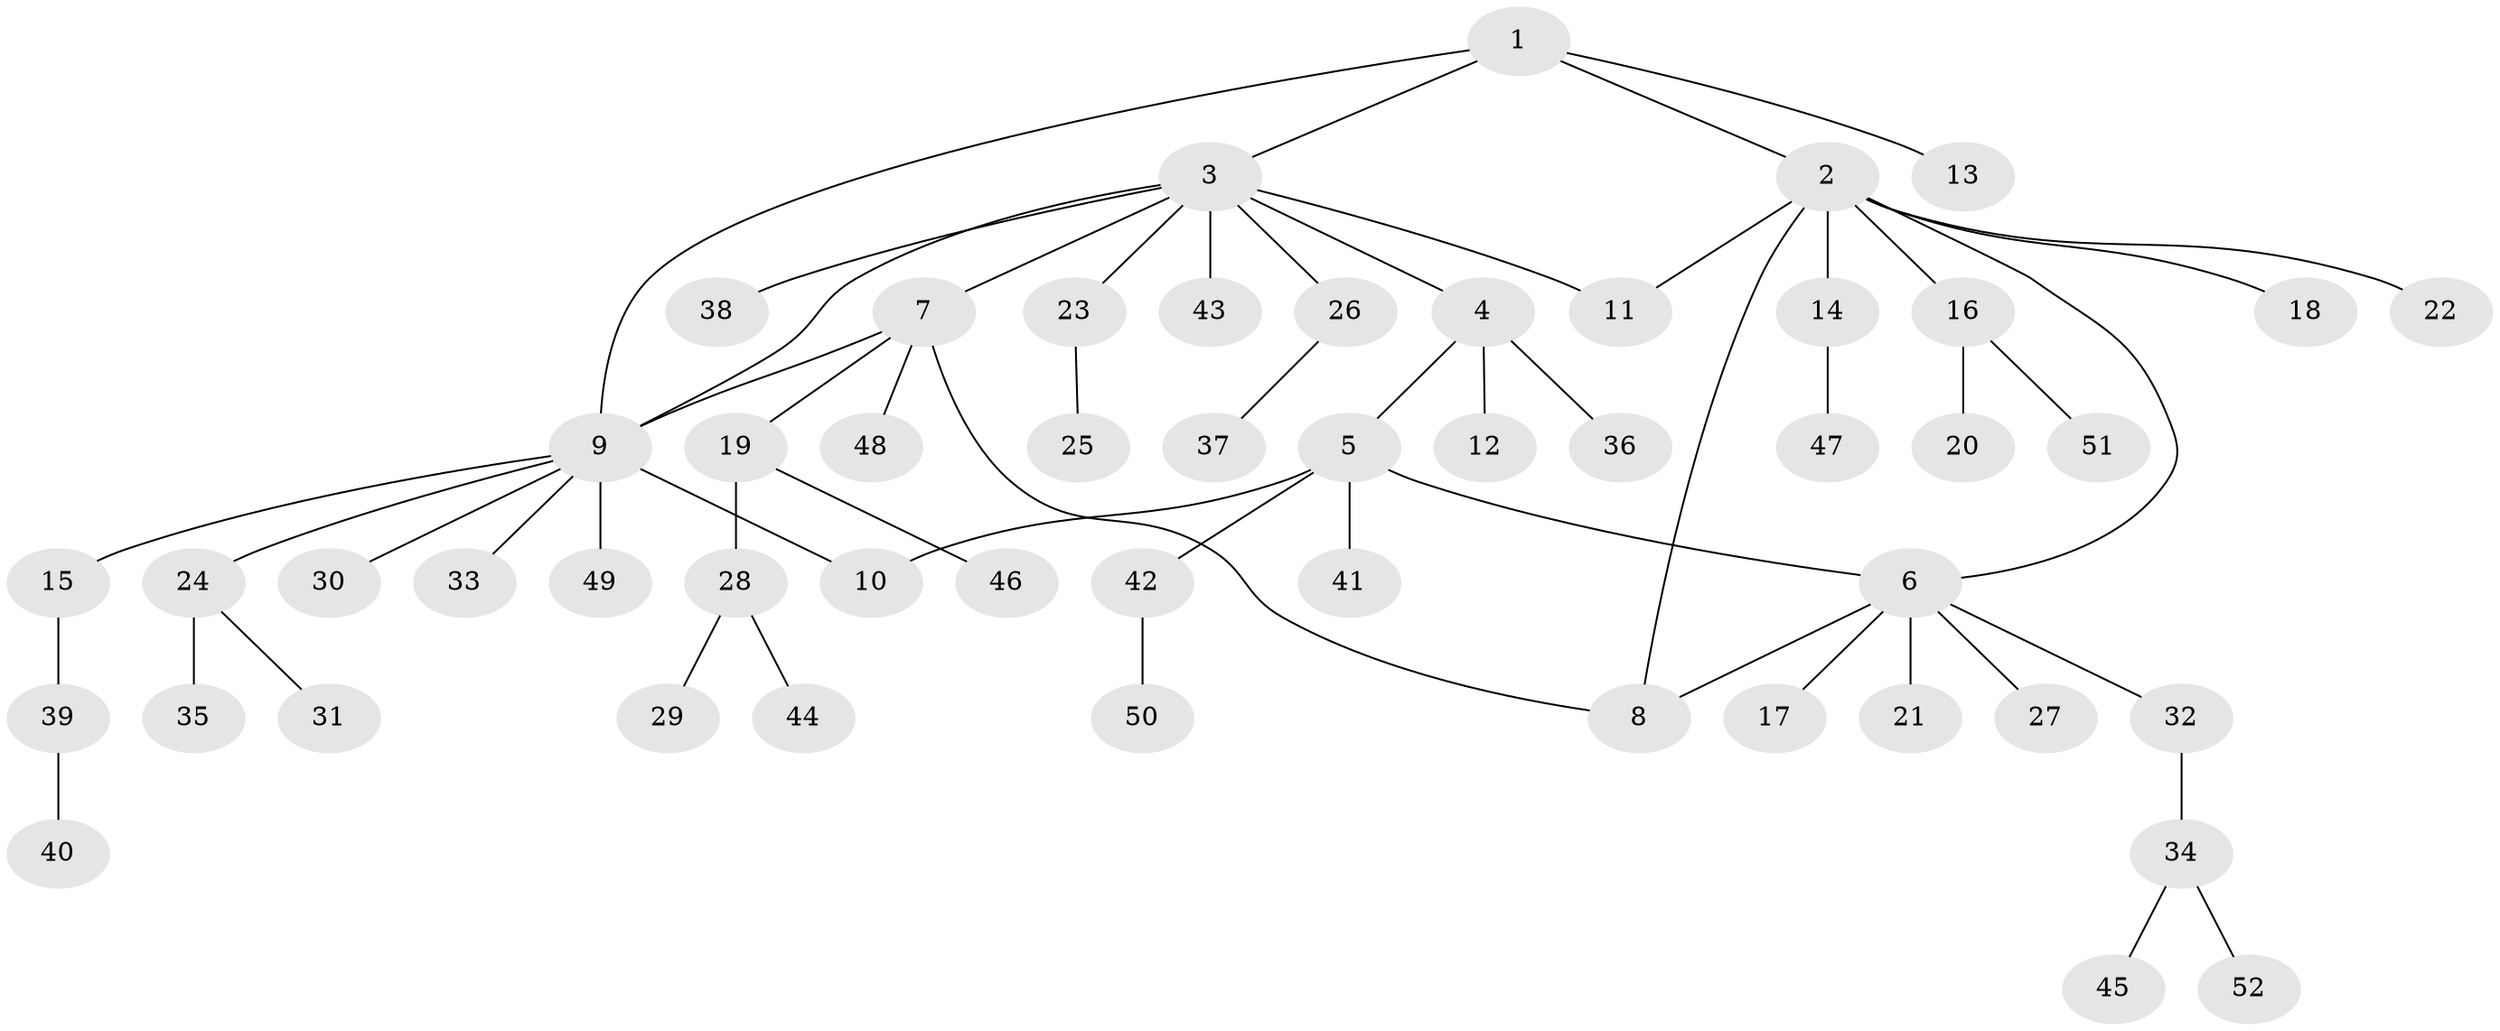 // Generated by graph-tools (version 1.1) at 2025/26/03/09/25 03:26:42]
// undirected, 52 vertices, 58 edges
graph export_dot {
graph [start="1"]
  node [color=gray90,style=filled];
  1;
  2;
  3;
  4;
  5;
  6;
  7;
  8;
  9;
  10;
  11;
  12;
  13;
  14;
  15;
  16;
  17;
  18;
  19;
  20;
  21;
  22;
  23;
  24;
  25;
  26;
  27;
  28;
  29;
  30;
  31;
  32;
  33;
  34;
  35;
  36;
  37;
  38;
  39;
  40;
  41;
  42;
  43;
  44;
  45;
  46;
  47;
  48;
  49;
  50;
  51;
  52;
  1 -- 2;
  1 -- 3;
  1 -- 9;
  1 -- 13;
  2 -- 6;
  2 -- 8;
  2 -- 11;
  2 -- 14;
  2 -- 16;
  2 -- 18;
  2 -- 22;
  3 -- 4;
  3 -- 7;
  3 -- 9;
  3 -- 11;
  3 -- 23;
  3 -- 26;
  3 -- 38;
  3 -- 43;
  4 -- 5;
  4 -- 12;
  4 -- 36;
  5 -- 6;
  5 -- 10;
  5 -- 41;
  5 -- 42;
  6 -- 8;
  6 -- 17;
  6 -- 21;
  6 -- 27;
  6 -- 32;
  7 -- 8;
  7 -- 9;
  7 -- 19;
  7 -- 48;
  9 -- 10;
  9 -- 15;
  9 -- 24;
  9 -- 30;
  9 -- 33;
  9 -- 49;
  14 -- 47;
  15 -- 39;
  16 -- 20;
  16 -- 51;
  19 -- 28;
  19 -- 46;
  23 -- 25;
  24 -- 31;
  24 -- 35;
  26 -- 37;
  28 -- 29;
  28 -- 44;
  32 -- 34;
  34 -- 45;
  34 -- 52;
  39 -- 40;
  42 -- 50;
}

